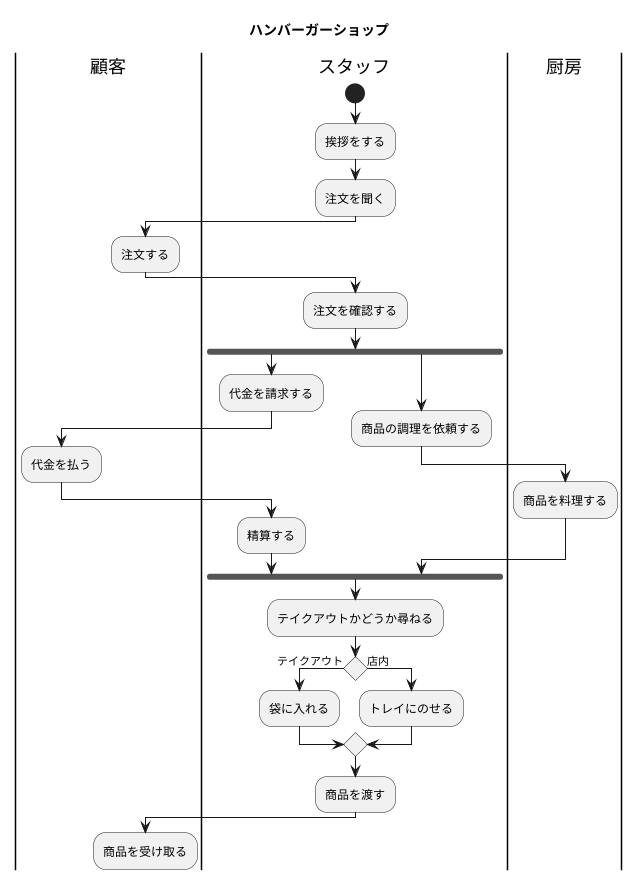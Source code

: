 @startuml アクティビティ図
title ハンバーガーショップ
|顧客|
|顧客|
|スタッフ|
|スタッフ|
|厨房|
|厨房|

|スタッフ|
start
:挨拶をする;
:注文を聞く;
|スタッフ|

|顧客|
:注文する;
|顧客|

|スタッフ|
:注文を確認する;
|スタッフ|

fork
    |スタッフ|
    :代金を請求する;
    |スタッフ|

    |顧客|
    :代金を払う;
    |顧客|

    |スタッフ|
    :精算する;
fork again
    :商品の調理を依頼する;
    |スタッフ|

    |厨房|
    :商品を料理する;
|スタッフ|
end fork
|スタッフ|
:テイクアウトかどうか尋ねる;
if() then(テイクアウト)
    :袋に入れる;
else(店内)
    :トレイにのせる;
endif
:商品を渡す;
|スタッフ|
|顧客|
:商品を受け取る;
|顧客|
@enduml